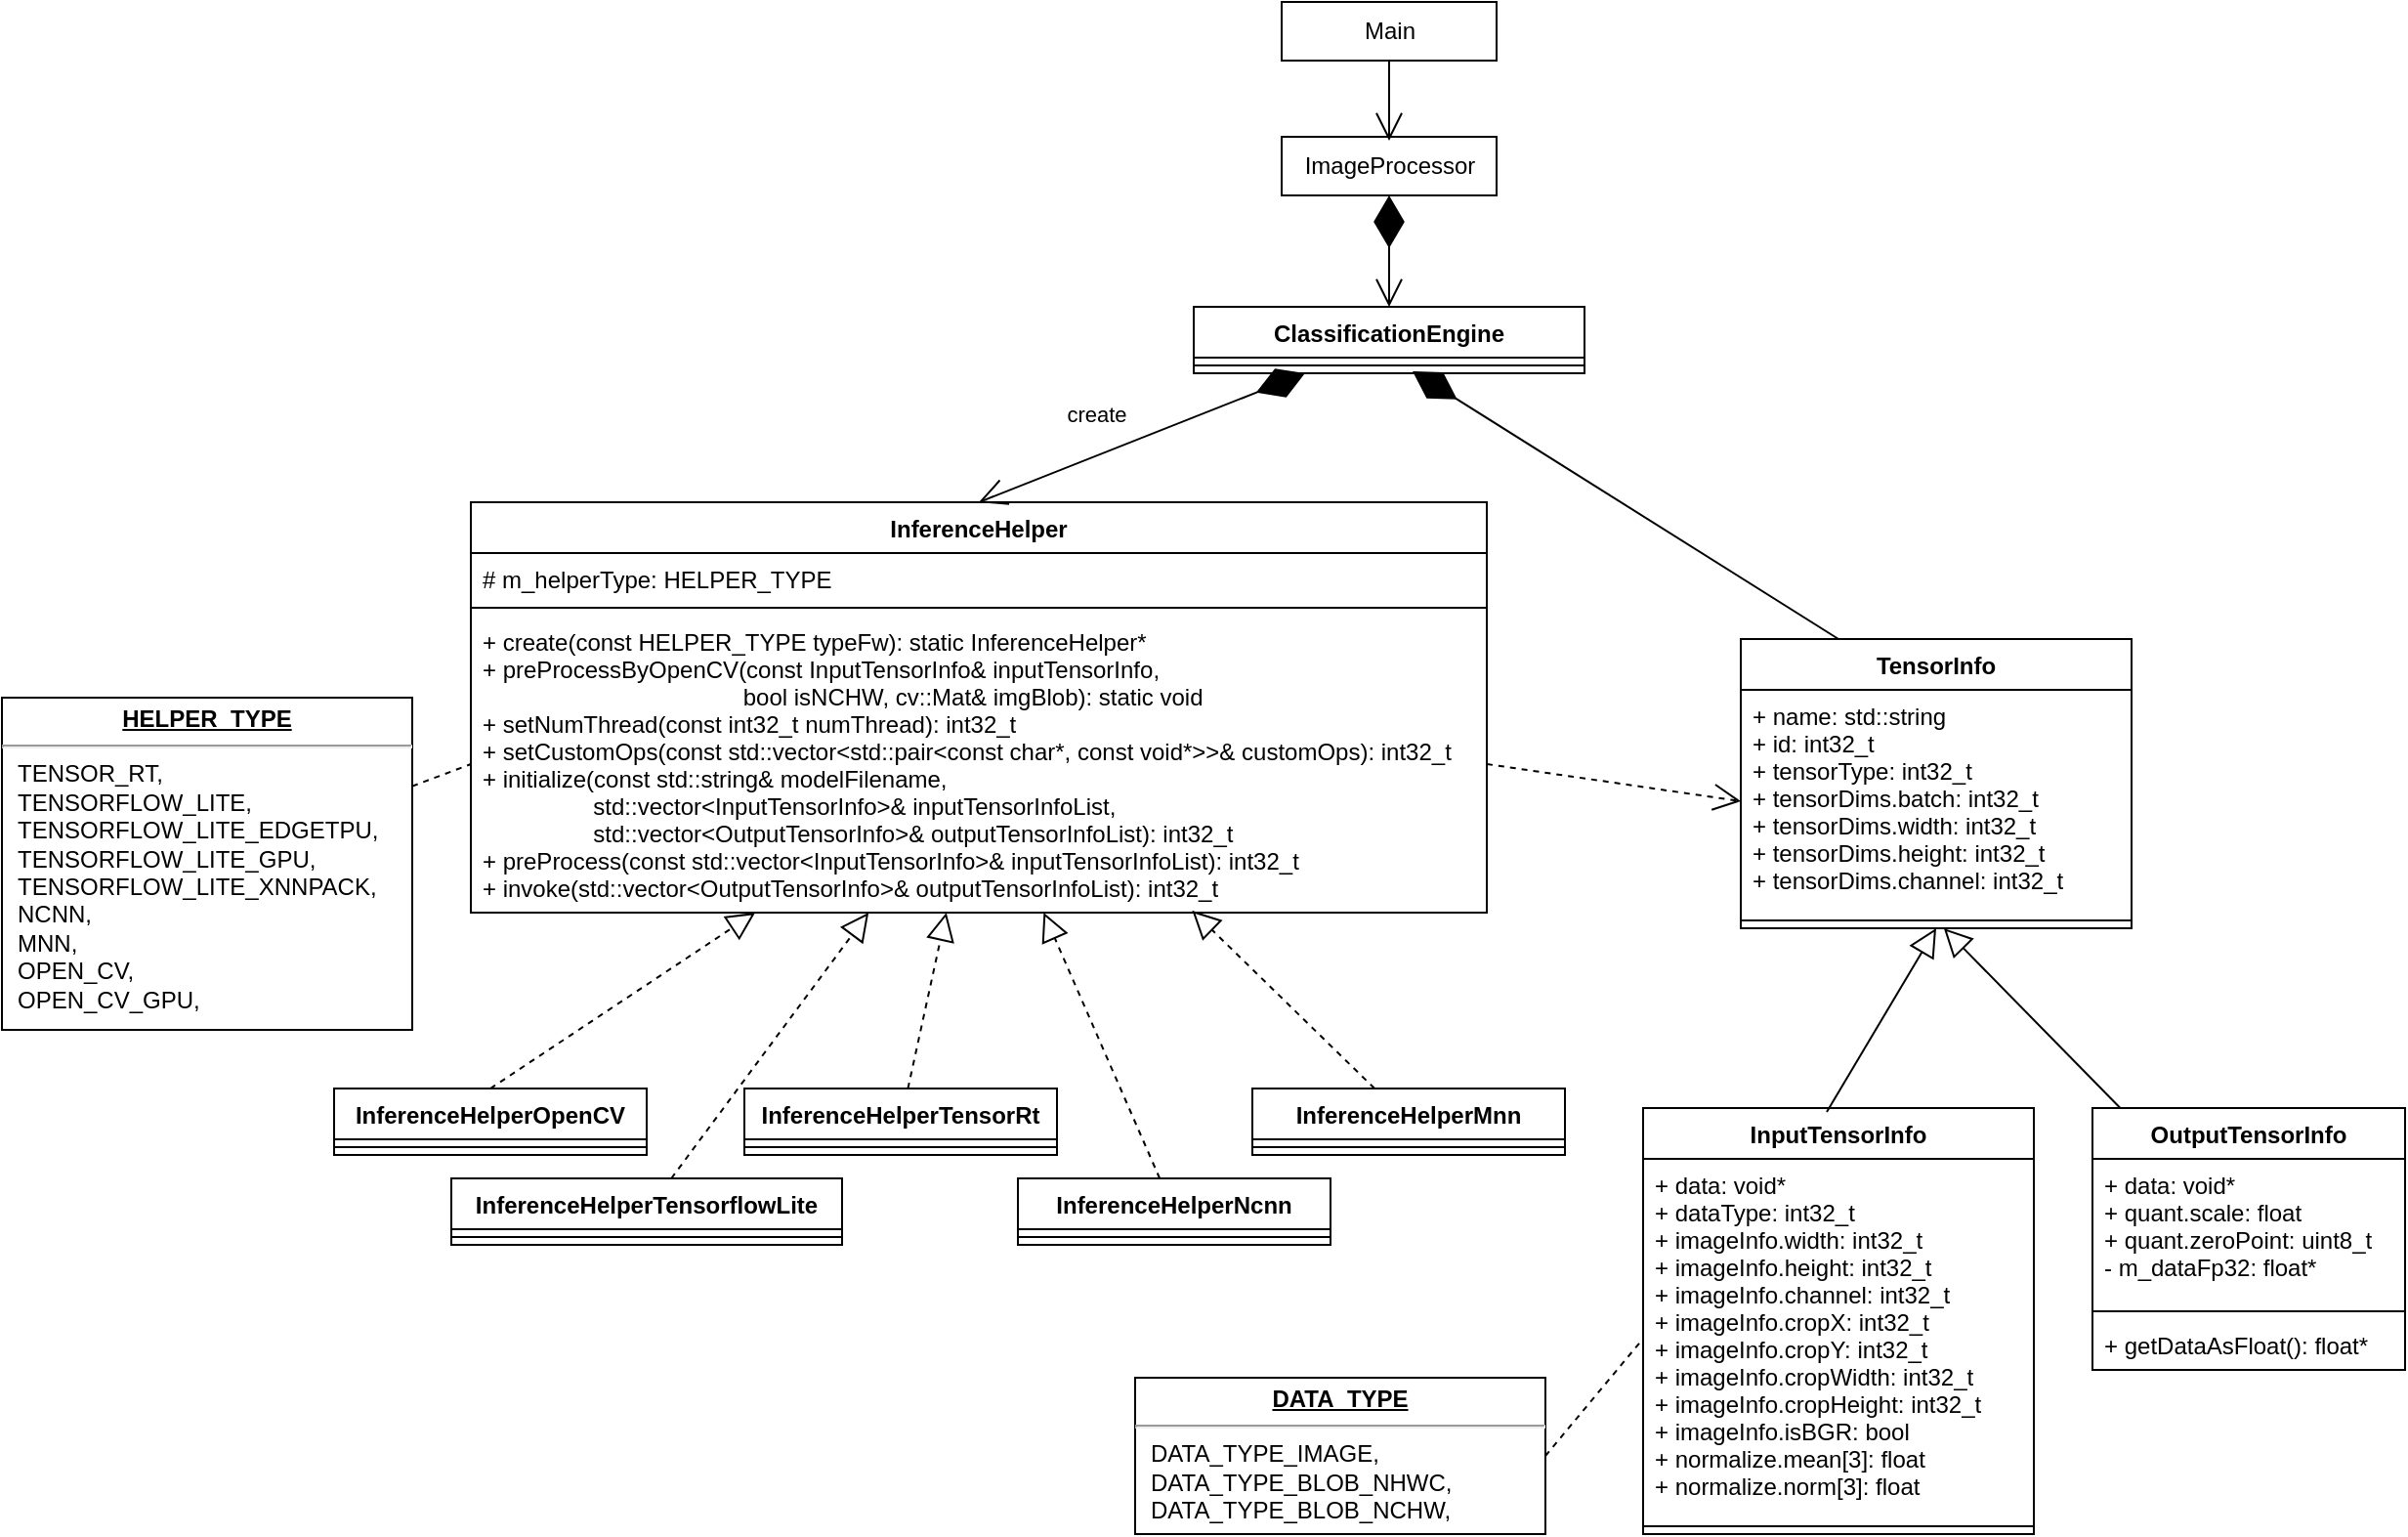 <mxfile version="13.10.0" type="embed">
    <diagram id="2nVCpC3mRS13LhFPs2z5" name="Page-1">
        <mxGraphModel dx="1551" dy="1737" grid="1" gridSize="10" guides="1" tooltips="1" connect="1" arrows="1" fold="1" page="1" pageScale="1" pageWidth="827" pageHeight="1169" math="0" shadow="0">
            <root>
                <mxCell id="0"/>
                <mxCell id="1" parent="0"/>
                <mxCell id="7" value="TensorInfo" style="swimlane;fontStyle=1;align=center;verticalAlign=top;childLayout=stackLayout;horizontal=1;startSize=26;horizontalStack=0;resizeParent=1;resizeParentMax=0;resizeLast=0;collapsible=1;marginBottom=0;" parent="1" vertex="1">
                    <mxGeometry x="780" y="70" width="200" height="148" as="geometry"/>
                </mxCell>
                <mxCell id="8" value="+ name: std::string&#10;+ id: int32_t&#10;+ tensorType: int32_t&#10;+ tensorDims.batch: int32_t&#10;+ tensorDims.width: int32_t&#10;+ tensorDims.height: int32_t&#10;+ tensorDims.channel: int32_t&#10;" style="text;strokeColor=none;fillColor=none;align=left;verticalAlign=top;spacingLeft=4;spacingRight=4;overflow=hidden;rotatable=0;points=[[0,0.5],[1,0.5]];portConstraint=eastwest;" parent="7" vertex="1">
                    <mxGeometry y="26" width="200" height="114" as="geometry"/>
                </mxCell>
                <mxCell id="9" value="" style="line;strokeWidth=1;fillColor=none;align=left;verticalAlign=middle;spacingTop=-1;spacingLeft=3;spacingRight=3;rotatable=0;labelPosition=right;points=[];portConstraint=eastwest;" parent="7" vertex="1">
                    <mxGeometry y="140" width="200" height="8" as="geometry"/>
                </mxCell>
                <mxCell id="10" value="InputTensorInfo" style="swimlane;fontStyle=1;align=center;verticalAlign=top;childLayout=stackLayout;horizontal=1;startSize=26;horizontalStack=0;resizeParent=1;resizeParentMax=0;resizeLast=0;collapsible=1;marginBottom=0;" parent="1" vertex="1">
                    <mxGeometry x="730" y="310" width="200" height="218" as="geometry"/>
                </mxCell>
                <mxCell id="11" value="+ data: void*&#10;+ dataType: int32_t&#10;+ imageInfo.width: int32_t&#10;+ imageInfo.height: int32_t&#10;+ imageInfo.channel: int32_t&#10;+ imageInfo.cropX: int32_t&#10;+ imageInfo.cropY: int32_t&#10;+ imageInfo.cropWidth: int32_t&#10;+ imageInfo.cropHeight: int32_t&#10;+ imageInfo.isBGR: bool&#10;+ normalize.mean[3]: float&#10;+ normalize.norm[3]: float" style="text;strokeColor=none;fillColor=none;align=left;verticalAlign=top;spacingLeft=4;spacingRight=4;overflow=hidden;rotatable=0;points=[[0,0.5],[1,0.5]];portConstraint=eastwest;" parent="10" vertex="1">
                    <mxGeometry y="26" width="200" height="184" as="geometry"/>
                </mxCell>
                <mxCell id="12" value="" style="line;strokeWidth=1;fillColor=none;align=left;verticalAlign=middle;spacingTop=-1;spacingLeft=3;spacingRight=3;rotatable=0;labelPosition=right;points=[];portConstraint=eastwest;" parent="10" vertex="1">
                    <mxGeometry y="210" width="200" height="8" as="geometry"/>
                </mxCell>
                <mxCell id="17" value="OutputTensorInfo" style="swimlane;fontStyle=1;align=center;verticalAlign=top;childLayout=stackLayout;horizontal=1;startSize=26;horizontalStack=0;resizeParent=1;resizeParentMax=0;resizeLast=0;collapsible=1;marginBottom=0;" parent="1" vertex="1">
                    <mxGeometry x="960" y="310" width="160" height="134" as="geometry"/>
                </mxCell>
                <mxCell id="18" value="+ data: void*&#10;+ quant.scale: float&#10;+ quant.zeroPoint: uint8_t&#10;- m_dataFp32: float*" style="text;strokeColor=none;fillColor=none;align=left;verticalAlign=top;spacingLeft=4;spacingRight=4;overflow=hidden;rotatable=0;points=[[0,0.5],[1,0.5]];portConstraint=eastwest;" parent="17" vertex="1">
                    <mxGeometry y="26" width="160" height="74" as="geometry"/>
                </mxCell>
                <mxCell id="19" value="" style="line;strokeWidth=1;fillColor=none;align=left;verticalAlign=middle;spacingTop=-1;spacingLeft=3;spacingRight=3;rotatable=0;labelPosition=right;points=[];portConstraint=eastwest;" parent="17" vertex="1">
                    <mxGeometry y="100" width="160" height="8" as="geometry"/>
                </mxCell>
                <mxCell id="20" value="+ getDataAsFloat(): float*" style="text;strokeColor=none;fillColor=none;align=left;verticalAlign=top;spacingLeft=4;spacingRight=4;overflow=hidden;rotatable=0;points=[[0,0.5],[1,0.5]];portConstraint=eastwest;" parent="17" vertex="1">
                    <mxGeometry y="108" width="160" height="26" as="geometry"/>
                </mxCell>
                <mxCell id="21" value="" style="endArrow=block;endFill=0;endSize=12;html=1;entryX=0.5;entryY=1;entryDx=0;entryDy=0;exitX=0.47;exitY=0.009;exitDx=0;exitDy=0;exitPerimeter=0;" parent="1" source="10" target="7" edge="1">
                    <mxGeometry width="160" relative="1" as="geometry">
                        <mxPoint x="530" y="420" as="sourcePoint"/>
                        <mxPoint x="690" y="420" as="targetPoint"/>
                    </mxGeometry>
                </mxCell>
                <mxCell id="22" value="" style="endArrow=block;endFill=0;endSize=12;html=1;" parent="1" source="17" target="9" edge="1">
                    <mxGeometry width="160" relative="1" as="geometry">
                        <mxPoint x="884" y="391.962" as="sourcePoint"/>
                        <mxPoint x="1000" y="250" as="targetPoint"/>
                    </mxGeometry>
                </mxCell>
                <mxCell id="31" value="InferenceHelperMnn" style="swimlane;fontStyle=1;align=center;verticalAlign=top;childLayout=stackLayout;horizontal=1;startSize=26;horizontalStack=0;resizeParent=1;resizeParentMax=0;resizeLast=0;collapsible=1;marginBottom=0;" parent="1" vertex="1">
                    <mxGeometry x="530" y="300" width="160" height="34" as="geometry"/>
                </mxCell>
                <mxCell id="33" value="" style="line;strokeWidth=1;fillColor=none;align=left;verticalAlign=middle;spacingTop=-1;spacingLeft=3;spacingRight=3;rotatable=0;labelPosition=right;points=[];portConstraint=eastwest;" parent="31" vertex="1">
                    <mxGeometry y="26" width="160" height="8" as="geometry"/>
                </mxCell>
                <mxCell id="35" value="InferenceHelperNcnn" style="swimlane;fontStyle=1;align=center;verticalAlign=top;childLayout=stackLayout;horizontal=1;startSize=26;horizontalStack=0;resizeParent=1;resizeParentMax=0;resizeLast=0;collapsible=1;marginBottom=0;" parent="1" vertex="1">
                    <mxGeometry x="410" y="346" width="160" height="34" as="geometry"/>
                </mxCell>
                <mxCell id="36" value="" style="line;strokeWidth=1;fillColor=none;align=left;verticalAlign=middle;spacingTop=-1;spacingLeft=3;spacingRight=3;rotatable=0;labelPosition=right;points=[];portConstraint=eastwest;" parent="35" vertex="1">
                    <mxGeometry y="26" width="160" height="8" as="geometry"/>
                </mxCell>
                <mxCell id="37" value="InferenceHelperOpenCV" style="swimlane;fontStyle=1;align=center;verticalAlign=top;childLayout=stackLayout;horizontal=1;startSize=26;horizontalStack=0;resizeParent=1;resizeParentMax=0;resizeLast=0;collapsible=1;marginBottom=0;" parent="1" vertex="1">
                    <mxGeometry x="60" y="300" width="160" height="34" as="geometry"/>
                </mxCell>
                <mxCell id="38" value="" style="line;strokeWidth=1;fillColor=none;align=left;verticalAlign=middle;spacingTop=-1;spacingLeft=3;spacingRight=3;rotatable=0;labelPosition=right;points=[];portConstraint=eastwest;" parent="37" vertex="1">
                    <mxGeometry y="26" width="160" height="8" as="geometry"/>
                </mxCell>
                <mxCell id="39" value="InferenceHelperTensorflowLite" style="swimlane;fontStyle=1;align=center;verticalAlign=top;childLayout=stackLayout;horizontal=1;startSize=26;horizontalStack=0;resizeParent=1;resizeParentMax=0;resizeLast=0;collapsible=1;marginBottom=0;" parent="1" vertex="1">
                    <mxGeometry x="120" y="346" width="200" height="34" as="geometry"/>
                </mxCell>
                <mxCell id="40" value="" style="line;strokeWidth=1;fillColor=none;align=left;verticalAlign=middle;spacingTop=-1;spacingLeft=3;spacingRight=3;rotatable=0;labelPosition=right;points=[];portConstraint=eastwest;" parent="39" vertex="1">
                    <mxGeometry y="26" width="200" height="8" as="geometry"/>
                </mxCell>
                <mxCell id="41" value="InferenceHelperTensorRt" style="swimlane;fontStyle=1;align=center;verticalAlign=top;childLayout=stackLayout;horizontal=1;startSize=26;horizontalStack=0;resizeParent=1;resizeParentMax=0;resizeLast=0;collapsible=1;marginBottom=0;" parent="1" vertex="1">
                    <mxGeometry x="270" y="300" width="160" height="34" as="geometry"/>
                </mxCell>
                <mxCell id="42" value="" style="line;strokeWidth=1;fillColor=none;align=left;verticalAlign=middle;spacingTop=-1;spacingLeft=3;spacingRight=3;rotatable=0;labelPosition=right;points=[];portConstraint=eastwest;" parent="41" vertex="1">
                    <mxGeometry y="26" width="160" height="8" as="geometry"/>
                </mxCell>
                <mxCell id="43" value="InferenceHelper" style="swimlane;fontStyle=1;align=center;verticalAlign=top;childLayout=stackLayout;horizontal=1;startSize=26;horizontalStack=0;resizeParent=1;resizeParentMax=0;resizeLast=0;collapsible=1;marginBottom=0;" parent="1" vertex="1">
                    <mxGeometry x="130" width="520" height="210" as="geometry"/>
                </mxCell>
                <mxCell id="44" value="# m_helperType: HELPER_TYPE" style="text;strokeColor=none;fillColor=none;align=left;verticalAlign=top;spacingLeft=4;spacingRight=4;overflow=hidden;rotatable=0;points=[[0,0.5],[1,0.5]];portConstraint=eastwest;" parent="43" vertex="1">
                    <mxGeometry y="26" width="520" height="24" as="geometry"/>
                </mxCell>
                <mxCell id="45" value="" style="line;strokeWidth=1;fillColor=none;align=left;verticalAlign=middle;spacingTop=-1;spacingLeft=3;spacingRight=3;rotatable=0;labelPosition=right;points=[];portConstraint=eastwest;" parent="43" vertex="1">
                    <mxGeometry y="50" width="520" height="8" as="geometry"/>
                </mxCell>
                <mxCell id="46" value="+ create(const HELPER_TYPE typeFw): static InferenceHelper*&#10;+ preProcessByOpenCV(const InputTensorInfo&amp; inputTensorInfo,&#10;                                        bool isNCHW, cv::Mat&amp; imgBlob): static void&#10;+ setNumThread(const int32_t numThread): int32_t&#10;+ setCustomOps(const std::vector&lt;std::pair&lt;const char*, const void*&gt;&gt;&amp; customOps): int32_t&#10;+ initialize(const std::string&amp; modelFilename, &#10;                 std::vector&lt;InputTensorInfo&gt;&amp; inputTensorInfoList, &#10;                 std::vector&lt;OutputTensorInfo&gt;&amp; outputTensorInfoList): int32_t&#10;+ preProcess(const std::vector&lt;InputTensorInfo&gt;&amp; inputTensorInfoList): int32_t&#10;+ invoke(std::vector&lt;OutputTensorInfo&gt;&amp; outputTensorInfoList): int32_t" style="text;strokeColor=none;fillColor=none;align=left;verticalAlign=top;spacingLeft=4;spacingRight=4;overflow=hidden;rotatable=0;points=[[0,0.5],[1,0.5]];portConstraint=eastwest;" parent="43" vertex="1">
                    <mxGeometry y="58" width="520" height="152" as="geometry"/>
                </mxCell>
                <mxCell id="47" value="" style="endArrow=block;dashed=1;endFill=0;endSize=12;html=1;exitX=0.5;exitY=0;exitDx=0;exitDy=0;" parent="1" source="37" target="46" edge="1">
                    <mxGeometry width="160" relative="1" as="geometry">
                        <mxPoint x="884" y="391.962" as="sourcePoint"/>
                        <mxPoint x="1010" y="258" as="targetPoint"/>
                    </mxGeometry>
                </mxCell>
                <mxCell id="48" value="" style="endArrow=block;dashed=1;endFill=0;endSize=12;html=1;" parent="1" source="39" target="46" edge="1">
                    <mxGeometry width="160" relative="1" as="geometry">
                        <mxPoint x="110" y="330" as="sourcePoint"/>
                        <mxPoint x="229.084" y="270" as="targetPoint"/>
                    </mxGeometry>
                </mxCell>
                <mxCell id="49" value="" style="endArrow=block;dashed=1;endFill=0;endSize=12;html=1;" parent="1" source="41" target="46" edge="1">
                    <mxGeometry width="160" relative="1" as="geometry">
                        <mxPoint x="205.773" y="376" as="sourcePoint"/>
                        <mxPoint x="304.124" y="270" as="targetPoint"/>
                    </mxGeometry>
                </mxCell>
                <mxCell id="50" value="" style="endArrow=block;dashed=1;endFill=0;endSize=12;html=1;" parent="1" source="35" target="46" edge="1">
                    <mxGeometry width="160" relative="1" as="geometry">
                        <mxPoint x="361.149" y="330" as="sourcePoint"/>
                        <mxPoint x="365.203" y="270" as="targetPoint"/>
                    </mxGeometry>
                </mxCell>
                <mxCell id="51" value="" style="endArrow=block;dashed=1;endFill=0;endSize=12;html=1;entryX=0.71;entryY=0.993;entryDx=0;entryDy=0;entryPerimeter=0;" parent="1" source="31" target="46" edge="1">
                    <mxGeometry width="160" relative="1" as="geometry">
                        <mxPoint x="461.237" y="376" as="sourcePoint"/>
                        <mxPoint x="406.598" y="270" as="targetPoint"/>
                    </mxGeometry>
                </mxCell>
                <mxCell id="52" value="&lt;p style=&quot;margin: 4px 0px 0px ; text-align: center&quot;&gt;&lt;b&gt;&lt;u&gt;HELPER_TYPE&lt;/u&gt;&lt;/b&gt;&lt;br&gt;&lt;/p&gt;&lt;hr&gt;&lt;p style=&quot;margin: 0px ; margin-left: 8px&quot;&gt;TENSOR_RT,&lt;/p&gt;&lt;p style=&quot;margin: 0px ; margin-left: 8px&quot;&gt;TENSORFLOW_LITE,&lt;/p&gt;&lt;p style=&quot;margin: 0px ; margin-left: 8px&quot;&gt;TENSORFLOW_LITE_EDGETPU,&lt;/p&gt;&lt;p style=&quot;margin: 0px ; margin-left: 8px&quot;&gt;TENSORFLOW_LITE_GPU,&lt;/p&gt;&lt;p style=&quot;margin: 0px ; margin-left: 8px&quot;&gt;TENSORFLOW_LITE_XNNPACK,&lt;/p&gt;&lt;p style=&quot;margin: 0px ; margin-left: 8px&quot;&gt;NCNN,&lt;/p&gt;&lt;p style=&quot;margin: 0px ; margin-left: 8px&quot;&gt;MNN,&lt;/p&gt;&lt;p style=&quot;margin: 0px ; margin-left: 8px&quot;&gt;OPEN_CV,&lt;/p&gt;&lt;p style=&quot;margin: 0px ; margin-left: 8px&quot;&gt;OPEN_CV_GPU,&lt;/p&gt;" style="verticalAlign=top;align=left;overflow=fill;fontSize=12;fontFamily=Helvetica;html=1;" parent="1" vertex="1">
                    <mxGeometry x="-110" y="100" width="210" height="170" as="geometry"/>
                </mxCell>
                <mxCell id="54" value="&lt;p style=&quot;margin: 4px 0px 0px ; text-align: center&quot;&gt;&lt;b&gt;&lt;u&gt;DATA_TYPE&lt;/u&gt;&lt;/b&gt;&lt;br&gt;&lt;/p&gt;&lt;hr&gt;&lt;p style=&quot;margin: 0px ; margin-left: 8px&quot;&gt;DATA_TYPE_IMAGE,&lt;/p&gt;&lt;p style=&quot;margin: 0px ; margin-left: 8px&quot;&gt;DATA_TYPE_BLOB_NHWC,&lt;/p&gt;&lt;p style=&quot;margin: 0px ; margin-left: 8px&quot;&gt;DATA_TYPE_BLOB_NCHW,&lt;/p&gt;" style="verticalAlign=top;align=left;overflow=fill;fontSize=12;fontFamily=Helvetica;html=1;" parent="1" vertex="1">
                    <mxGeometry x="470" y="448" width="210" height="80" as="geometry"/>
                </mxCell>
                <mxCell id="60" value="" style="endArrow=none;dashed=1;html=1;entryX=0;entryY=0.5;entryDx=0;entryDy=0;" parent="1" source="52" target="46" edge="1">
                    <mxGeometry width="50" height="50" relative="1" as="geometry">
                        <mxPoint x="490" y="450" as="sourcePoint"/>
                        <mxPoint x="540" y="400" as="targetPoint"/>
                    </mxGeometry>
                </mxCell>
                <mxCell id="61" value="" style="endArrow=none;dashed=1;html=1;entryX=0;entryY=0.5;entryDx=0;entryDy=0;exitX=1;exitY=0.5;exitDx=0;exitDy=0;" parent="1" source="54" target="11" edge="1">
                    <mxGeometry width="50" height="50" relative="1" as="geometry">
                        <mxPoint x="48.558" y="270" as="sourcePoint"/>
                        <mxPoint x="110" y="199" as="targetPoint"/>
                    </mxGeometry>
                </mxCell>
                <mxCell id="65" value="create" style="endArrow=diamondThin;endFill=1;endSize=24;html=1;exitX=0.5;exitY=0;exitDx=0;exitDy=0;startArrow=open;startFill=0;startSize=12;" parent="1" source="43" target="73" edge="1">
                    <mxGeometry x="-0.2" y="20" width="160" relative="1" as="geometry">
                        <mxPoint x="430" y="120" as="sourcePoint"/>
                        <mxPoint x="507.972" y="-160" as="targetPoint"/>
                        <mxPoint as="offset"/>
                    </mxGeometry>
                </mxCell>
                <mxCell id="70" value="" style="endArrow=diamondThin;endFill=1;endSize=24;html=1;entryX=0.56;entryY=0.875;entryDx=0;entryDy=0;exitX=0.25;exitY=0;exitDx=0;exitDy=0;entryPerimeter=0;" parent="1" source="7" target="75" edge="1">
                    <mxGeometry width="160" relative="1" as="geometry">
                        <mxPoint x="430" y="120" as="sourcePoint"/>
                        <mxPoint x="582.5" y="-60" as="targetPoint"/>
                    </mxGeometry>
                </mxCell>
                <mxCell id="72" value="" style="endArrow=open;endFill=1;endSize=12;html=1;entryX=0;entryY=0.5;entryDx=0;entryDy=0;exitX=1;exitY=0.5;exitDx=0;exitDy=0;dashed=1;" parent="1" source="46" target="8" edge="1">
                    <mxGeometry width="160" relative="1" as="geometry">
                        <mxPoint x="110" y="-130" as="sourcePoint"/>
                        <mxPoint x="270" y="-130" as="targetPoint"/>
                    </mxGeometry>
                </mxCell>
                <mxCell id="73" value="ClassificationEngine" style="swimlane;fontStyle=1;align=center;verticalAlign=top;childLayout=stackLayout;horizontal=1;startSize=26;horizontalStack=0;resizeParent=1;resizeParentMax=0;resizeLast=0;collapsible=1;marginBottom=0;" vertex="1" parent="1">
                    <mxGeometry x="500" y="-100" width="200" height="34" as="geometry"/>
                </mxCell>
                <mxCell id="75" value="" style="line;strokeWidth=1;fillColor=none;align=left;verticalAlign=middle;spacingTop=-1;spacingLeft=3;spacingRight=3;rotatable=0;labelPosition=right;points=[];portConstraint=eastwest;" vertex="1" parent="73">
                    <mxGeometry y="26" width="200" height="8" as="geometry"/>
                </mxCell>
                <mxCell id="79" value="ImageProcessor" style="html=1;" vertex="1" parent="1">
                    <mxGeometry x="545" y="-187" width="110" height="30" as="geometry"/>
                </mxCell>
                <mxCell id="80" value="Main" style="html=1;" vertex="1" parent="1">
                    <mxGeometry x="545" y="-256" width="110" height="30" as="geometry"/>
                </mxCell>
                <mxCell id="83" value="" style="endArrow=diamondThin;endFill=1;endSize=24;html=1;exitX=0.5;exitY=0;exitDx=0;exitDy=0;startArrow=open;startFill=0;startSize=12;entryX=0.5;entryY=1;entryDx=0;entryDy=0;" edge="1" parent="1" source="73" target="79">
                    <mxGeometry x="-0.2" y="20" width="160" relative="1" as="geometry">
                        <mxPoint x="400" y="10" as="sourcePoint"/>
                        <mxPoint x="571.613" y="-66" as="targetPoint"/>
                        <mxPoint as="offset"/>
                    </mxGeometry>
                </mxCell>
                <mxCell id="84" value="" style="endArrow=none;endFill=0;endSize=24;html=1;startArrow=open;startFill=0;startSize=12;entryX=0.5;entryY=1;entryDx=0;entryDy=0;" edge="1" parent="1" target="80">
                    <mxGeometry x="-0.2" y="20" width="160" relative="1" as="geometry">
                        <mxPoint x="600" y="-185" as="sourcePoint"/>
                        <mxPoint x="610" y="-147" as="targetPoint"/>
                        <mxPoint as="offset"/>
                    </mxGeometry>
                </mxCell>
            </root>
        </mxGraphModel>
    </diagram>
</mxfile>